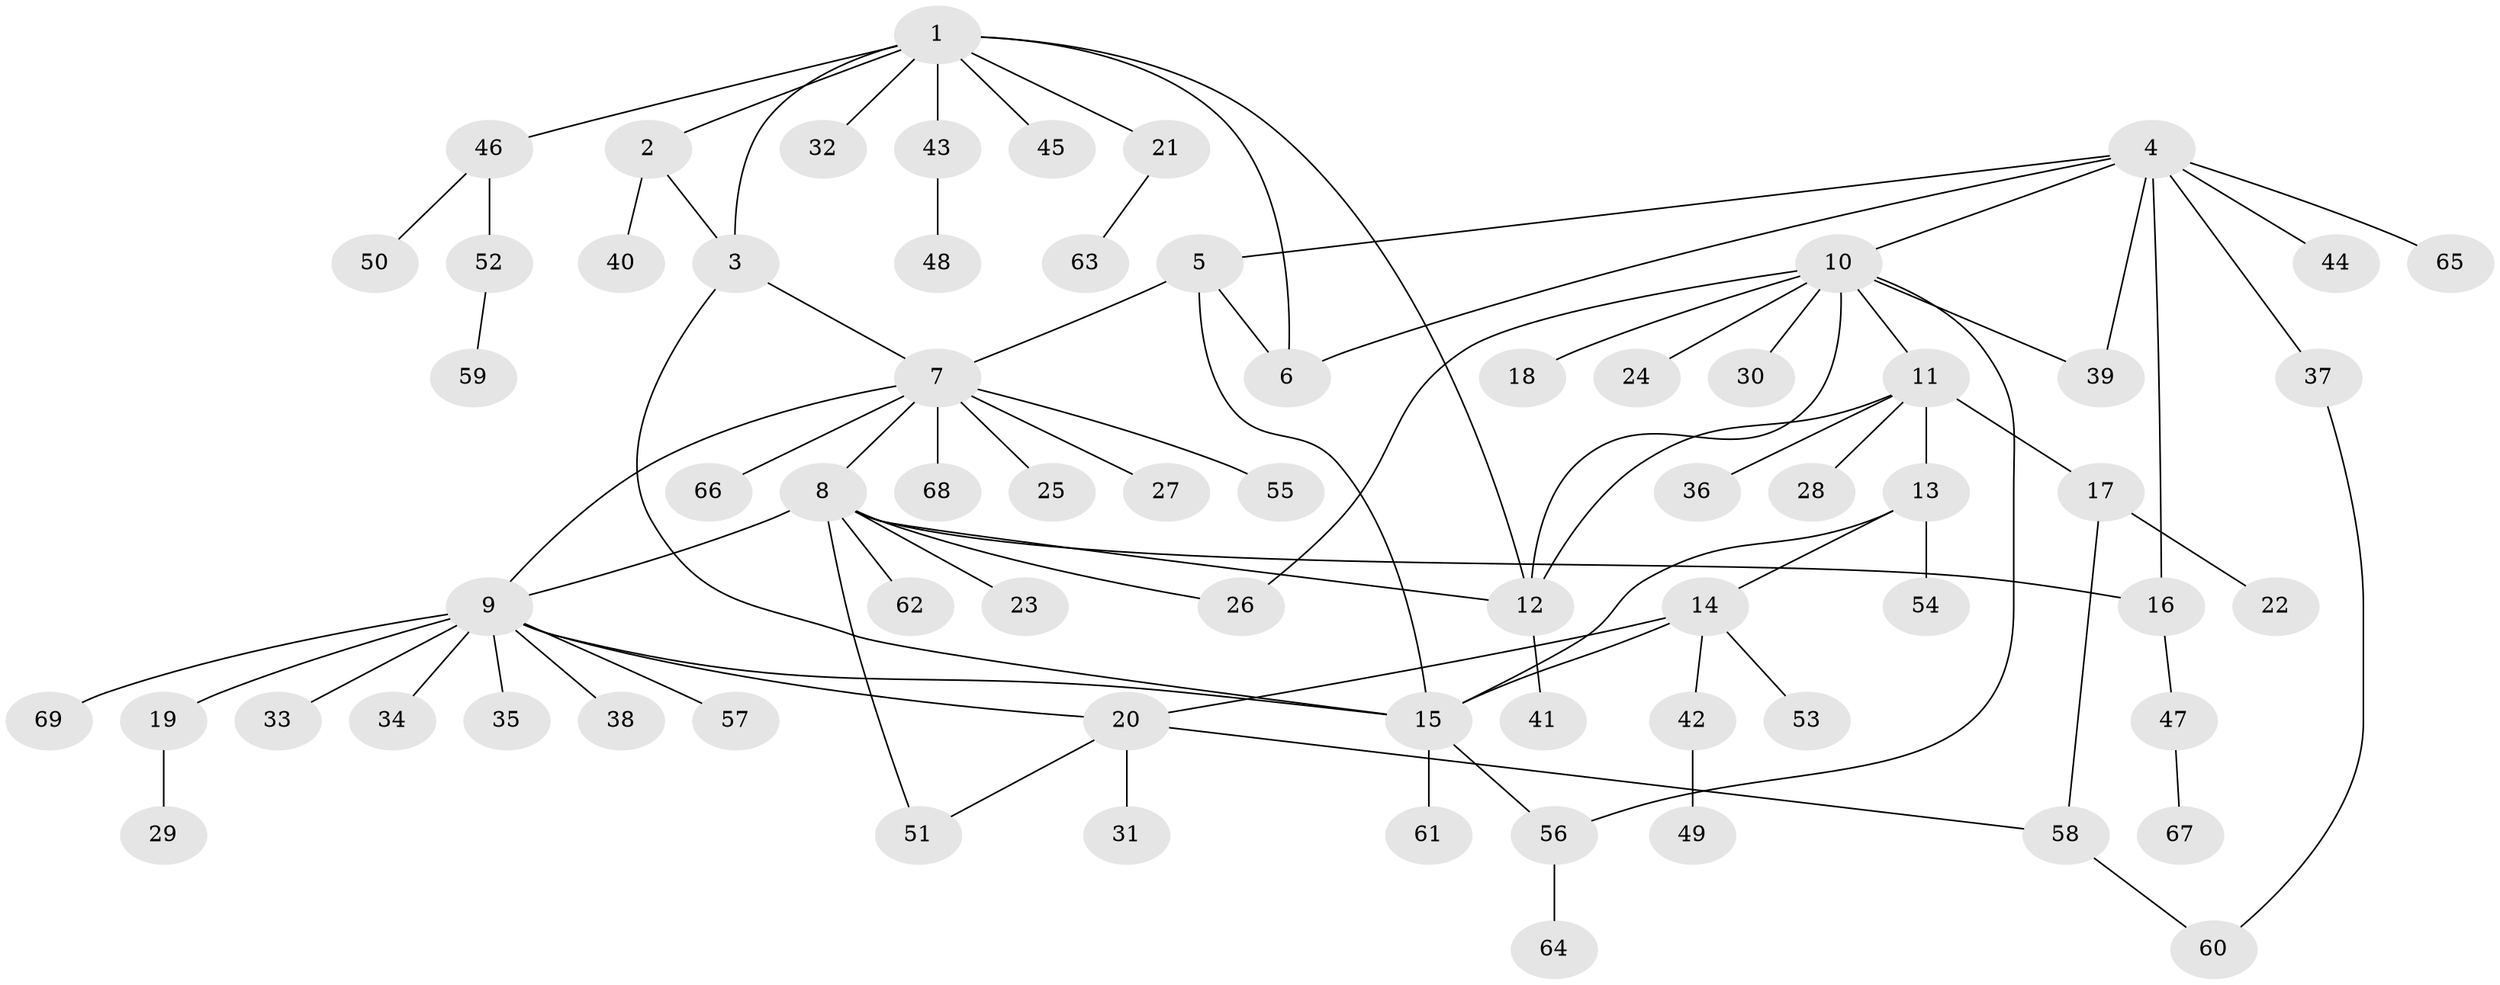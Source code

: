// Generated by graph-tools (version 1.1) at 2025/50/03/09/25 03:50:27]
// undirected, 69 vertices, 87 edges
graph export_dot {
graph [start="1"]
  node [color=gray90,style=filled];
  1;
  2;
  3;
  4;
  5;
  6;
  7;
  8;
  9;
  10;
  11;
  12;
  13;
  14;
  15;
  16;
  17;
  18;
  19;
  20;
  21;
  22;
  23;
  24;
  25;
  26;
  27;
  28;
  29;
  30;
  31;
  32;
  33;
  34;
  35;
  36;
  37;
  38;
  39;
  40;
  41;
  42;
  43;
  44;
  45;
  46;
  47;
  48;
  49;
  50;
  51;
  52;
  53;
  54;
  55;
  56;
  57;
  58;
  59;
  60;
  61;
  62;
  63;
  64;
  65;
  66;
  67;
  68;
  69;
  1 -- 2;
  1 -- 3;
  1 -- 6;
  1 -- 12;
  1 -- 21;
  1 -- 32;
  1 -- 43;
  1 -- 45;
  1 -- 46;
  2 -- 3;
  2 -- 40;
  3 -- 7;
  3 -- 15;
  4 -- 5;
  4 -- 6;
  4 -- 10;
  4 -- 16;
  4 -- 37;
  4 -- 39;
  4 -- 44;
  4 -- 65;
  5 -- 6;
  5 -- 7;
  5 -- 15;
  7 -- 8;
  7 -- 9;
  7 -- 25;
  7 -- 27;
  7 -- 55;
  7 -- 66;
  7 -- 68;
  8 -- 9;
  8 -- 12;
  8 -- 16;
  8 -- 23;
  8 -- 26;
  8 -- 51;
  8 -- 62;
  9 -- 15;
  9 -- 19;
  9 -- 20;
  9 -- 33;
  9 -- 34;
  9 -- 35;
  9 -- 38;
  9 -- 57;
  9 -- 69;
  10 -- 11;
  10 -- 12;
  10 -- 18;
  10 -- 24;
  10 -- 26;
  10 -- 30;
  10 -- 39;
  10 -- 56;
  11 -- 12;
  11 -- 13;
  11 -- 17;
  11 -- 28;
  11 -- 36;
  12 -- 41;
  13 -- 14;
  13 -- 15;
  13 -- 54;
  14 -- 15;
  14 -- 20;
  14 -- 42;
  14 -- 53;
  15 -- 56;
  15 -- 61;
  16 -- 47;
  17 -- 22;
  17 -- 58;
  19 -- 29;
  20 -- 31;
  20 -- 51;
  20 -- 58;
  21 -- 63;
  37 -- 60;
  42 -- 49;
  43 -- 48;
  46 -- 50;
  46 -- 52;
  47 -- 67;
  52 -- 59;
  56 -- 64;
  58 -- 60;
}
